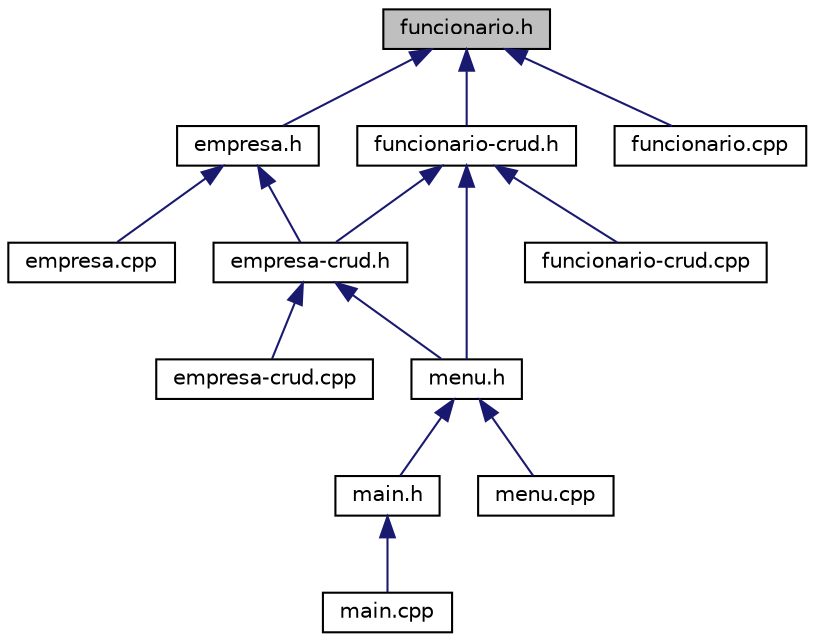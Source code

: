 digraph "funcionario.h"
{
  edge [fontname="Helvetica",fontsize="10",labelfontname="Helvetica",labelfontsize="10"];
  node [fontname="Helvetica",fontsize="10",shape=record];
  Node10 [label="funcionario.h",height=0.2,width=0.4,color="black", fillcolor="grey75", style="filled", fontcolor="black"];
  Node10 -> Node11 [dir="back",color="midnightblue",fontsize="10",style="solid",fontname="Helvetica"];
  Node11 [label="empresa.h",height=0.2,width=0.4,color="black", fillcolor="white", style="filled",URL="$empresa_8h.html",tooltip="Domínio de Empresa. "];
  Node11 -> Node12 [dir="back",color="midnightblue",fontsize="10",style="solid",fontname="Helvetica"];
  Node12 [label="empresa-crud.h",height=0.2,width=0.4,color="black", fillcolor="white", style="filled",URL="$empresa-crud_8h.html",tooltip="Funcionalidades referentes a empresa. "];
  Node12 -> Node13 [dir="back",color="midnightblue",fontsize="10",style="solid",fontname="Helvetica"];
  Node13 [label="menu.h",height=0.2,width=0.4,color="black", fillcolor="white", style="filled",URL="$menu_8h.html",tooltip="Menu do sistema. "];
  Node13 -> Node14 [dir="back",color="midnightblue",fontsize="10",style="solid",fontname="Helvetica"];
  Node14 [label="main.h",height=0.2,width=0.4,color="black", fillcolor="white", style="filled",URL="$main_8h.html",tooltip="Arquivo de inicialização. "];
  Node14 -> Node15 [dir="back",color="midnightblue",fontsize="10",style="solid",fontname="Helvetica"];
  Node15 [label="main.cpp",height=0.2,width=0.4,color="black", fillcolor="white", style="filled",URL="$main_8cpp.html",tooltip="Arquivo de inicialização. "];
  Node13 -> Node16 [dir="back",color="midnightblue",fontsize="10",style="solid",fontname="Helvetica"];
  Node16 [label="menu.cpp",height=0.2,width=0.4,color="black", fillcolor="white", style="filled",URL="$menu_8cpp.html",tooltip="Implementação do menu do sistema. "];
  Node12 -> Node17 [dir="back",color="midnightblue",fontsize="10",style="solid",fontname="Helvetica"];
  Node17 [label="empresa-crud.cpp",height=0.2,width=0.4,color="black", fillcolor="white", style="filled",URL="$empresa-crud_8cpp.html"];
  Node11 -> Node18 [dir="back",color="midnightblue",fontsize="10",style="solid",fontname="Helvetica"];
  Node18 [label="empresa.cpp",height=0.2,width=0.4,color="black", fillcolor="white", style="filled",URL="$empresa_8cpp.html"];
  Node10 -> Node19 [dir="back",color="midnightblue",fontsize="10",style="solid",fontname="Helvetica"];
  Node19 [label="funcionario-crud.h",height=0.2,width=0.4,color="black", fillcolor="white", style="filled",URL="$funcionario-crud_8h.html",tooltip="Funcionalidades referentes a funcionario. "];
  Node19 -> Node12 [dir="back",color="midnightblue",fontsize="10",style="solid",fontname="Helvetica"];
  Node19 -> Node13 [dir="back",color="midnightblue",fontsize="10",style="solid",fontname="Helvetica"];
  Node19 -> Node20 [dir="back",color="midnightblue",fontsize="10",style="solid",fontname="Helvetica"];
  Node20 [label="funcionario-crud.cpp",height=0.2,width=0.4,color="black", fillcolor="white", style="filled",URL="$funcionario-crud_8cpp.html"];
  Node10 -> Node21 [dir="back",color="midnightblue",fontsize="10",style="solid",fontname="Helvetica"];
  Node21 [label="funcionario.cpp",height=0.2,width=0.4,color="black", fillcolor="white", style="filled",URL="$funcionario_8cpp.html"];
}
